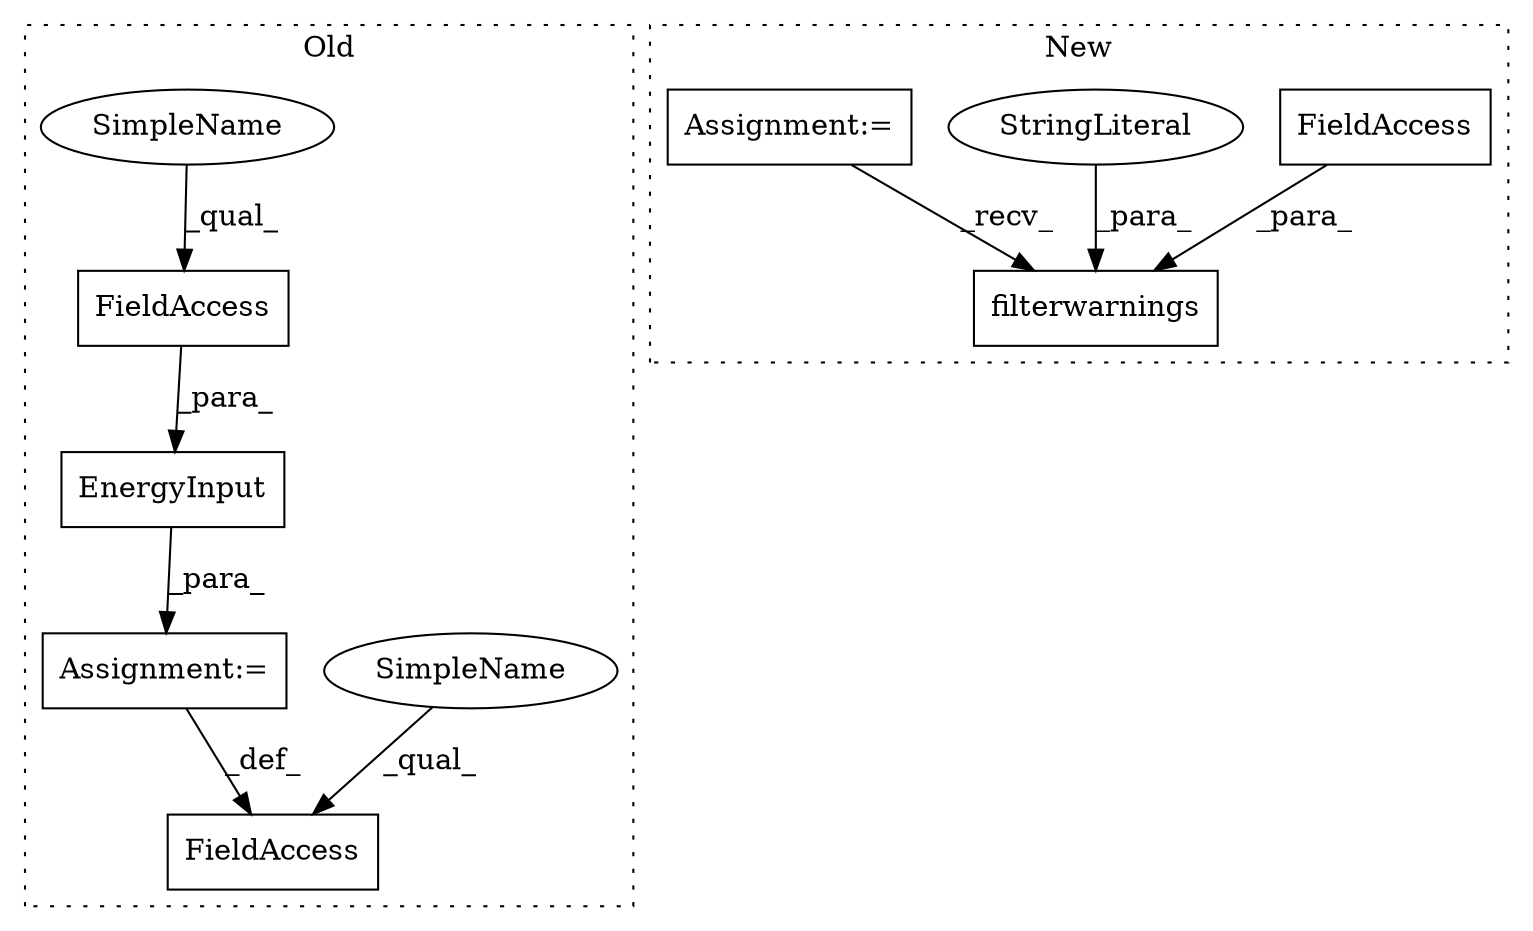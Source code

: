digraph G {
subgraph cluster0 {
1 [label="EnergyInput" a="32" s="863,888" l="12,1" shape="box"];
3 [label="FieldAccess" a="22" s="847" l="15" shape="box"];
5 [label="Assignment:=" a="7" s="862" l="1" shape="box"];
8 [label="FieldAccess" a="22" s="875" l="13" shape="box"];
9 [label="SimpleName" a="42" s="847" l="4" shape="ellipse"];
10 [label="SimpleName" a="42" s="875" l="4" shape="ellipse"];
label = "Old";
style="dotted";
}
subgraph cluster1 {
2 [label="filterwarnings" a="32" s="874,952" l="15,1" shape="box"];
4 [label="FieldAccess" a="22" s="898" l="35" shape="box"];
6 [label="StringLiteral" a="45" s="889" l="8" shape="ellipse"];
7 [label="Assignment:=" a="7" s="830" l="8" shape="box"];
label = "New";
style="dotted";
}
1 -> 5 [label="_para_"];
4 -> 2 [label="_para_"];
5 -> 3 [label="_def_"];
6 -> 2 [label="_para_"];
7 -> 2 [label="_recv_"];
8 -> 1 [label="_para_"];
9 -> 3 [label="_qual_"];
10 -> 8 [label="_qual_"];
}